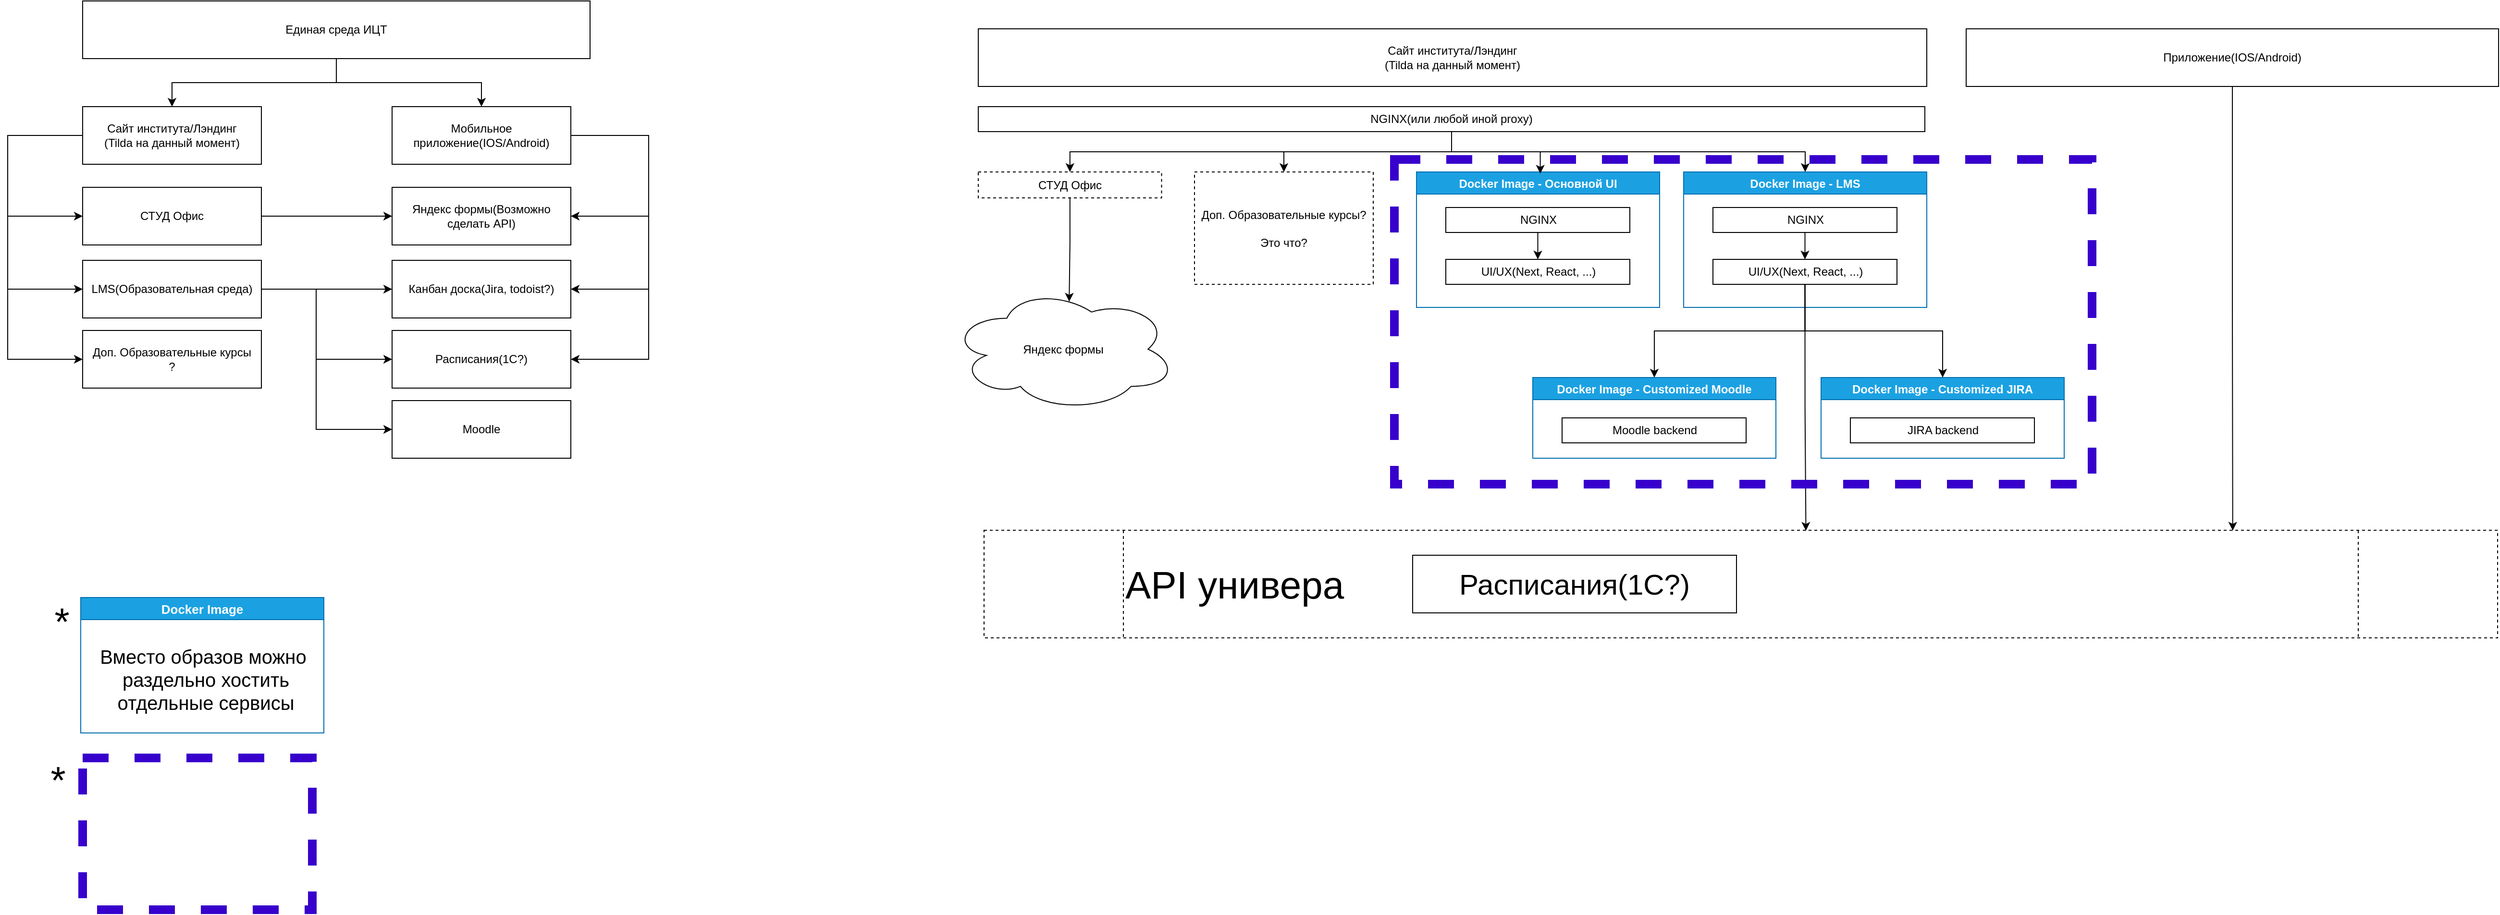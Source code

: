 <mxfile version="20.4.1" type="github">
  <diagram id="C5RBs43oDa-KdzZeNtuy" name="Page-1">
    <mxGraphModel dx="2993" dy="1595" grid="0" gridSize="10" guides="1" tooltips="1" connect="1" arrows="1" fold="1" page="1" pageScale="1" pageWidth="4681" pageHeight="3300" math="0" shadow="0">
      <root>
        <mxCell id="WIyWlLk6GJQsqaUBKTNV-0" />
        <mxCell id="WIyWlLk6GJQsqaUBKTNV-1" parent="WIyWlLk6GJQsqaUBKTNV-0" />
        <mxCell id="wG_yYaYY8hXV5M6jzsUb-19" style="edgeStyle=orthogonalEdgeStyle;rounded=0;orthogonalLoop=1;jettySize=auto;html=1;exitX=0;exitY=0.5;exitDx=0;exitDy=0;entryX=0;entryY=0.5;entryDx=0;entryDy=0;" edge="1" parent="WIyWlLk6GJQsqaUBKTNV-1" source="wG_yYaYY8hXV5M6jzsUb-1" target="wG_yYaYY8hXV5M6jzsUb-4">
          <mxGeometry relative="1" as="geometry">
            <Array as="points">
              <mxPoint x="223" y="322" />
              <mxPoint x="223" y="406" />
            </Array>
          </mxGeometry>
        </mxCell>
        <mxCell id="wG_yYaYY8hXV5M6jzsUb-20" style="edgeStyle=orthogonalEdgeStyle;rounded=0;orthogonalLoop=1;jettySize=auto;html=1;exitX=0;exitY=0.5;exitDx=0;exitDy=0;entryX=0;entryY=0.5;entryDx=0;entryDy=0;" edge="1" parent="WIyWlLk6GJQsqaUBKTNV-1" source="wG_yYaYY8hXV5M6jzsUb-1" target="wG_yYaYY8hXV5M6jzsUb-2">
          <mxGeometry relative="1" as="geometry">
            <Array as="points">
              <mxPoint x="223" y="322" />
              <mxPoint x="223" y="482" />
            </Array>
          </mxGeometry>
        </mxCell>
        <mxCell id="wG_yYaYY8hXV5M6jzsUb-21" style="edgeStyle=orthogonalEdgeStyle;rounded=0;orthogonalLoop=1;jettySize=auto;html=1;exitX=0;exitY=0.5;exitDx=0;exitDy=0;entryX=0;entryY=0.5;entryDx=0;entryDy=0;" edge="1" parent="WIyWlLk6GJQsqaUBKTNV-1" source="wG_yYaYY8hXV5M6jzsUb-1" target="wG_yYaYY8hXV5M6jzsUb-6">
          <mxGeometry relative="1" as="geometry">
            <Array as="points">
              <mxPoint x="223" y="322" />
              <mxPoint x="223" y="555" />
            </Array>
          </mxGeometry>
        </mxCell>
        <mxCell id="wG_yYaYY8hXV5M6jzsUb-1" value="Сайт института/Лэндинг&lt;br&gt;(Tilda на данный момент)" style="rounded=0;whiteSpace=wrap;html=1;" vertex="1" parent="WIyWlLk6GJQsqaUBKTNV-1">
          <mxGeometry x="301" y="292" width="186" height="60" as="geometry" />
        </mxCell>
        <mxCell id="wG_yYaYY8hXV5M6jzsUb-26" style="edgeStyle=orthogonalEdgeStyle;rounded=0;orthogonalLoop=1;jettySize=auto;html=1;exitX=1;exitY=0.5;exitDx=0;exitDy=0;entryX=0;entryY=0.5;entryDx=0;entryDy=0;" edge="1" parent="WIyWlLk6GJQsqaUBKTNV-1" source="wG_yYaYY8hXV5M6jzsUb-2" target="wG_yYaYY8hXV5M6jzsUb-3">
          <mxGeometry relative="1" as="geometry" />
        </mxCell>
        <mxCell id="wG_yYaYY8hXV5M6jzsUb-29" style="edgeStyle=orthogonalEdgeStyle;rounded=0;orthogonalLoop=1;jettySize=auto;html=1;exitX=1;exitY=0.5;exitDx=0;exitDy=0;entryX=0;entryY=0.5;entryDx=0;entryDy=0;" edge="1" parent="WIyWlLk6GJQsqaUBKTNV-1" source="wG_yYaYY8hXV5M6jzsUb-2" target="wG_yYaYY8hXV5M6jzsUb-27">
          <mxGeometry relative="1" as="geometry">
            <Array as="points">
              <mxPoint x="544" y="482" />
              <mxPoint x="544" y="628" />
            </Array>
          </mxGeometry>
        </mxCell>
        <mxCell id="wG_yYaYY8hXV5M6jzsUb-30" style="edgeStyle=orthogonalEdgeStyle;rounded=0;orthogonalLoop=1;jettySize=auto;html=1;exitX=1;exitY=0.5;exitDx=0;exitDy=0;entryX=0;entryY=0.5;entryDx=0;entryDy=0;" edge="1" parent="WIyWlLk6GJQsqaUBKTNV-1" source="wG_yYaYY8hXV5M6jzsUb-2" target="wG_yYaYY8hXV5M6jzsUb-8">
          <mxGeometry relative="1" as="geometry">
            <Array as="points">
              <mxPoint x="544" y="482" />
              <mxPoint x="544" y="555" />
            </Array>
          </mxGeometry>
        </mxCell>
        <mxCell id="wG_yYaYY8hXV5M6jzsUb-2" value="LMS(Образовательная среда)" style="rounded=0;whiteSpace=wrap;html=1;" vertex="1" parent="WIyWlLk6GJQsqaUBKTNV-1">
          <mxGeometry x="301" y="452" width="186" height="60" as="geometry" />
        </mxCell>
        <mxCell id="wG_yYaYY8hXV5M6jzsUb-3" value="&lt;div&gt;Канбан доска(Jira, todoist?)&lt;/div&gt;" style="rounded=0;whiteSpace=wrap;html=1;" vertex="1" parent="WIyWlLk6GJQsqaUBKTNV-1">
          <mxGeometry x="623" y="452" width="186" height="60" as="geometry" />
        </mxCell>
        <mxCell id="wG_yYaYY8hXV5M6jzsUb-22" style="edgeStyle=orthogonalEdgeStyle;rounded=0;orthogonalLoop=1;jettySize=auto;html=1;exitX=1;exitY=0.5;exitDx=0;exitDy=0;" edge="1" parent="WIyWlLk6GJQsqaUBKTNV-1" source="wG_yYaYY8hXV5M6jzsUb-4" target="wG_yYaYY8hXV5M6jzsUb-18">
          <mxGeometry relative="1" as="geometry" />
        </mxCell>
        <mxCell id="wG_yYaYY8hXV5M6jzsUb-4" value="СТУД Офис&lt;br&gt;" style="rounded=0;whiteSpace=wrap;html=1;" vertex="1" parent="WIyWlLk6GJQsqaUBKTNV-1">
          <mxGeometry x="301" y="376" width="186" height="60" as="geometry" />
        </mxCell>
        <mxCell id="wG_yYaYY8hXV5M6jzsUb-15" style="edgeStyle=orthogonalEdgeStyle;rounded=0;orthogonalLoop=1;jettySize=auto;html=1;exitX=0.5;exitY=1;exitDx=0;exitDy=0;entryX=0.5;entryY=0;entryDx=0;entryDy=0;" edge="1" parent="WIyWlLk6GJQsqaUBKTNV-1" source="wG_yYaYY8hXV5M6jzsUb-5" target="wG_yYaYY8hXV5M6jzsUb-1">
          <mxGeometry relative="1" as="geometry" />
        </mxCell>
        <mxCell id="wG_yYaYY8hXV5M6jzsUb-16" style="edgeStyle=orthogonalEdgeStyle;rounded=0;orthogonalLoop=1;jettySize=auto;html=1;exitX=0.5;exitY=1;exitDx=0;exitDy=0;entryX=0.5;entryY=0;entryDx=0;entryDy=0;" edge="1" parent="WIyWlLk6GJQsqaUBKTNV-1" source="wG_yYaYY8hXV5M6jzsUb-5" target="wG_yYaYY8hXV5M6jzsUb-7">
          <mxGeometry relative="1" as="geometry" />
        </mxCell>
        <mxCell id="wG_yYaYY8hXV5M6jzsUb-5" value="Единая среда ИЦТ" style="rounded=0;whiteSpace=wrap;html=1;" vertex="1" parent="WIyWlLk6GJQsqaUBKTNV-1">
          <mxGeometry x="301" y="182" width="528" height="60" as="geometry" />
        </mxCell>
        <mxCell id="wG_yYaYY8hXV5M6jzsUb-6" value="&lt;div&gt;Доп. Образовательные курсы&lt;/div&gt;&lt;div&gt;?&lt;br&gt;&lt;/div&gt;" style="rounded=0;whiteSpace=wrap;html=1;" vertex="1" parent="WIyWlLk6GJQsqaUBKTNV-1">
          <mxGeometry x="301" y="525" width="186" height="60" as="geometry" />
        </mxCell>
        <mxCell id="wG_yYaYY8hXV5M6jzsUb-23" style="edgeStyle=orthogonalEdgeStyle;rounded=0;orthogonalLoop=1;jettySize=auto;html=1;exitX=1;exitY=0.5;exitDx=0;exitDy=0;entryX=1;entryY=0.5;entryDx=0;entryDy=0;" edge="1" parent="WIyWlLk6GJQsqaUBKTNV-1" source="wG_yYaYY8hXV5M6jzsUb-7" target="wG_yYaYY8hXV5M6jzsUb-18">
          <mxGeometry relative="1" as="geometry">
            <Array as="points">
              <mxPoint x="890" y="322" />
              <mxPoint x="890" y="406" />
            </Array>
          </mxGeometry>
        </mxCell>
        <mxCell id="wG_yYaYY8hXV5M6jzsUb-24" style="edgeStyle=orthogonalEdgeStyle;rounded=0;orthogonalLoop=1;jettySize=auto;html=1;exitX=1;exitY=0.5;exitDx=0;exitDy=0;entryX=1;entryY=0.5;entryDx=0;entryDy=0;" edge="1" parent="WIyWlLk6GJQsqaUBKTNV-1" source="wG_yYaYY8hXV5M6jzsUb-7" target="wG_yYaYY8hXV5M6jzsUb-3">
          <mxGeometry relative="1" as="geometry">
            <Array as="points">
              <mxPoint x="890" y="322" />
              <mxPoint x="890" y="482" />
            </Array>
          </mxGeometry>
        </mxCell>
        <mxCell id="wG_yYaYY8hXV5M6jzsUb-25" style="edgeStyle=orthogonalEdgeStyle;rounded=0;orthogonalLoop=1;jettySize=auto;html=1;exitX=1;exitY=0.5;exitDx=0;exitDy=0;entryX=1;entryY=0.5;entryDx=0;entryDy=0;" edge="1" parent="WIyWlLk6GJQsqaUBKTNV-1" source="wG_yYaYY8hXV5M6jzsUb-7" target="wG_yYaYY8hXV5M6jzsUb-8">
          <mxGeometry relative="1" as="geometry">
            <Array as="points">
              <mxPoint x="890" y="322" />
              <mxPoint x="890" y="555" />
            </Array>
          </mxGeometry>
        </mxCell>
        <mxCell id="wG_yYaYY8hXV5M6jzsUb-7" value="Мобильное приложение(IOS/Android)" style="rounded=0;whiteSpace=wrap;html=1;" vertex="1" parent="WIyWlLk6GJQsqaUBKTNV-1">
          <mxGeometry x="623" y="292" width="186" height="60" as="geometry" />
        </mxCell>
        <mxCell id="wG_yYaYY8hXV5M6jzsUb-8" value="Расписания(1С?)" style="rounded=0;whiteSpace=wrap;html=1;" vertex="1" parent="WIyWlLk6GJQsqaUBKTNV-1">
          <mxGeometry x="623" y="525" width="186" height="60" as="geometry" />
        </mxCell>
        <mxCell id="wG_yYaYY8hXV5M6jzsUb-18" value="Яндекс формы(Возможно сделать API) " style="rounded=0;whiteSpace=wrap;html=1;" vertex="1" parent="WIyWlLk6GJQsqaUBKTNV-1">
          <mxGeometry x="623" y="376" width="186" height="60" as="geometry" />
        </mxCell>
        <mxCell id="wG_yYaYY8hXV5M6jzsUb-27" value="Moodle" style="rounded=0;whiteSpace=wrap;html=1;" vertex="1" parent="WIyWlLk6GJQsqaUBKTNV-1">
          <mxGeometry x="623" y="598" width="186" height="60" as="geometry" />
        </mxCell>
        <mxCell id="wG_yYaYY8hXV5M6jzsUb-34" value="Сайт института/Лэндинг&lt;br&gt;(Tilda на данный момент)" style="rounded=0;whiteSpace=wrap;html=1;" vertex="1" parent="WIyWlLk6GJQsqaUBKTNV-1">
          <mxGeometry x="1233" y="211" width="987" height="60" as="geometry" />
        </mxCell>
        <mxCell id="wG_yYaYY8hXV5M6jzsUb-36" value="Docker Image - Основной UI" style="swimlane;fillColor=#1ba1e2;fontColor=#ffffff;strokeColor=#006EAF;" vertex="1" parent="WIyWlLk6GJQsqaUBKTNV-1">
          <mxGeometry x="1689" y="360" width="253" height="141" as="geometry">
            <mxRectangle x="1233" y="365" width="426" height="53" as="alternateBounds" />
          </mxGeometry>
        </mxCell>
        <mxCell id="wG_yYaYY8hXV5M6jzsUb-44" style="edgeStyle=orthogonalEdgeStyle;rounded=0;orthogonalLoop=1;jettySize=auto;html=1;exitX=0.5;exitY=1;exitDx=0;exitDy=0;entryX=0.5;entryY=0;entryDx=0;entryDy=0;" edge="1" parent="wG_yYaYY8hXV5M6jzsUb-36" source="wG_yYaYY8hXV5M6jzsUb-35" target="wG_yYaYY8hXV5M6jzsUb-38">
          <mxGeometry relative="1" as="geometry" />
        </mxCell>
        <mxCell id="wG_yYaYY8hXV5M6jzsUb-35" value="NGINX" style="rounded=0;whiteSpace=wrap;html=1;" vertex="1" parent="wG_yYaYY8hXV5M6jzsUb-36">
          <mxGeometry x="30.5" y="37" width="191.5" height="26" as="geometry" />
        </mxCell>
        <mxCell id="wG_yYaYY8hXV5M6jzsUb-38" value="UI/UX(Next, React, ...)" style="rounded=0;whiteSpace=wrap;html=1;" vertex="1" parent="wG_yYaYY8hXV5M6jzsUb-36">
          <mxGeometry x="30.5" y="91" width="191.5" height="26" as="geometry" />
        </mxCell>
        <mxCell id="wG_yYaYY8hXV5M6jzsUb-41" value="Яндекс формы" style="ellipse;shape=cloud;whiteSpace=wrap;html=1;" vertex="1" parent="WIyWlLk6GJQsqaUBKTNV-1">
          <mxGeometry x="1204" y="480" width="235" height="129" as="geometry" />
        </mxCell>
        <mxCell id="wG_yYaYY8hXV5M6jzsUb-47" style="edgeStyle=orthogonalEdgeStyle;rounded=0;orthogonalLoop=1;jettySize=auto;html=1;exitX=0.5;exitY=1;exitDx=0;exitDy=0;entryX=0.5;entryY=0;entryDx=0;entryDy=0;" edge="1" parent="WIyWlLk6GJQsqaUBKTNV-1" source="wG_yYaYY8hXV5M6jzsUb-45" target="wG_yYaYY8hXV5M6jzsUb-40">
          <mxGeometry relative="1" as="geometry" />
        </mxCell>
        <mxCell id="wG_yYaYY8hXV5M6jzsUb-48" style="edgeStyle=orthogonalEdgeStyle;rounded=0;orthogonalLoop=1;jettySize=auto;html=1;exitX=0.5;exitY=1;exitDx=0;exitDy=0;entryX=0.509;entryY=0.012;entryDx=0;entryDy=0;entryPerimeter=0;" edge="1" parent="WIyWlLk6GJQsqaUBKTNV-1" source="wG_yYaYY8hXV5M6jzsUb-45" target="wG_yYaYY8hXV5M6jzsUb-36">
          <mxGeometry relative="1" as="geometry" />
        </mxCell>
        <mxCell id="wG_yYaYY8hXV5M6jzsUb-50" style="edgeStyle=orthogonalEdgeStyle;rounded=0;orthogonalLoop=1;jettySize=auto;html=1;exitX=0.5;exitY=1;exitDx=0;exitDy=0;entryX=0.5;entryY=0;entryDx=0;entryDy=0;" edge="1" parent="WIyWlLk6GJQsqaUBKTNV-1" source="wG_yYaYY8hXV5M6jzsUb-45" target="wG_yYaYY8hXV5M6jzsUb-49">
          <mxGeometry relative="1" as="geometry" />
        </mxCell>
        <mxCell id="wG_yYaYY8hXV5M6jzsUb-55" style="edgeStyle=orthogonalEdgeStyle;rounded=0;orthogonalLoop=1;jettySize=auto;html=1;exitX=0.5;exitY=1;exitDx=0;exitDy=0;entryX=0.5;entryY=0;entryDx=0;entryDy=0;" edge="1" parent="WIyWlLk6GJQsqaUBKTNV-1" source="wG_yYaYY8hXV5M6jzsUb-45" target="wG_yYaYY8hXV5M6jzsUb-51">
          <mxGeometry relative="1" as="geometry" />
        </mxCell>
        <mxCell id="wG_yYaYY8hXV5M6jzsUb-45" value="NGINX(или любой иной proxy)" style="rounded=0;whiteSpace=wrap;html=1;" vertex="1" parent="WIyWlLk6GJQsqaUBKTNV-1">
          <mxGeometry x="1233" y="292" width="985" height="26" as="geometry" />
        </mxCell>
        <mxCell id="wG_yYaYY8hXV5M6jzsUb-94" style="edgeStyle=orthogonalEdgeStyle;rounded=0;orthogonalLoop=1;jettySize=auto;html=1;exitX=0.5;exitY=1;exitDx=0;exitDy=0;entryX=0.526;entryY=0.116;entryDx=0;entryDy=0;entryPerimeter=0;fontSize=40;" edge="1" parent="WIyWlLk6GJQsqaUBKTNV-1" source="wG_yYaYY8hXV5M6jzsUb-40" target="wG_yYaYY8hXV5M6jzsUb-41">
          <mxGeometry relative="1" as="geometry" />
        </mxCell>
        <mxCell id="wG_yYaYY8hXV5M6jzsUb-40" value="СТУД Офис&lt;br&gt;" style="rounded=0;whiteSpace=wrap;html=1;dashed=1;" vertex="1" parent="WIyWlLk6GJQsqaUBKTNV-1">
          <mxGeometry x="1233" y="360" width="190.75" height="27" as="geometry" />
        </mxCell>
        <mxCell id="wG_yYaYY8hXV5M6jzsUb-49" value="&lt;div&gt;Доп. Образовательные курсы?&lt;br&gt;&lt;/div&gt;&lt;div&gt;&lt;br&gt;&lt;/div&gt;&lt;div&gt;Это что?&lt;br&gt;&lt;/div&gt;" style="rounded=0;whiteSpace=wrap;html=1;dashed=1;" vertex="1" parent="WIyWlLk6GJQsqaUBKTNV-1">
          <mxGeometry x="1458" y="360" width="186" height="117" as="geometry" />
        </mxCell>
        <mxCell id="wG_yYaYY8hXV5M6jzsUb-51" value="Docker Image - LMS" style="swimlane;fillColor=#1ba1e2;fontColor=#ffffff;strokeColor=#006EAF;" vertex="1" parent="WIyWlLk6GJQsqaUBKTNV-1">
          <mxGeometry x="1967" y="360" width="253" height="141" as="geometry">
            <mxRectangle x="1233" y="365" width="426" height="53" as="alternateBounds" />
          </mxGeometry>
        </mxCell>
        <mxCell id="wG_yYaYY8hXV5M6jzsUb-52" style="edgeStyle=orthogonalEdgeStyle;rounded=0;orthogonalLoop=1;jettySize=auto;html=1;exitX=0.5;exitY=1;exitDx=0;exitDy=0;entryX=0.5;entryY=0;entryDx=0;entryDy=0;" edge="1" parent="wG_yYaYY8hXV5M6jzsUb-51" source="wG_yYaYY8hXV5M6jzsUb-53" target="wG_yYaYY8hXV5M6jzsUb-54">
          <mxGeometry relative="1" as="geometry" />
        </mxCell>
        <mxCell id="wG_yYaYY8hXV5M6jzsUb-53" value="NGINX" style="rounded=0;whiteSpace=wrap;html=1;" vertex="1" parent="wG_yYaYY8hXV5M6jzsUb-51">
          <mxGeometry x="30.5" y="37" width="191.5" height="26" as="geometry" />
        </mxCell>
        <mxCell id="wG_yYaYY8hXV5M6jzsUb-54" value="UI/UX(Next, React, ...)" style="rounded=0;whiteSpace=wrap;html=1;" vertex="1" parent="wG_yYaYY8hXV5M6jzsUb-51">
          <mxGeometry x="30.5" y="91" width="191.5" height="26" as="geometry" />
        </mxCell>
        <mxCell id="wG_yYaYY8hXV5M6jzsUb-56" value="Docker Image - Customized Moodle" style="swimlane;fillColor=#1ba1e2;fontColor=#ffffff;strokeColor=#006EAF;" vertex="1" parent="WIyWlLk6GJQsqaUBKTNV-1">
          <mxGeometry x="1810" y="574" width="253" height="84" as="geometry">
            <mxRectangle x="1233" y="365" width="426" height="53" as="alternateBounds" />
          </mxGeometry>
        </mxCell>
        <mxCell id="wG_yYaYY8hXV5M6jzsUb-59" value="Moodle backend" style="rounded=0;whiteSpace=wrap;html=1;" vertex="1" parent="wG_yYaYY8hXV5M6jzsUb-56">
          <mxGeometry x="30.5" y="42" width="191.5" height="26" as="geometry" />
        </mxCell>
        <mxCell id="wG_yYaYY8hXV5M6jzsUb-61" value="Docker Image - Customized JIRA" style="swimlane;fillColor=#1ba1e2;fontColor=#ffffff;strokeColor=#006EAF;" vertex="1" parent="WIyWlLk6GJQsqaUBKTNV-1">
          <mxGeometry x="2110" y="574" width="253" height="84" as="geometry">
            <mxRectangle x="1233" y="365" width="426" height="53" as="alternateBounds" />
          </mxGeometry>
        </mxCell>
        <mxCell id="wG_yYaYY8hXV5M6jzsUb-62" value="JIRA backend" style="rounded=0;whiteSpace=wrap;html=1;" vertex="1" parent="wG_yYaYY8hXV5M6jzsUb-61">
          <mxGeometry x="30.5" y="42" width="191.5" height="26" as="geometry" />
        </mxCell>
        <mxCell id="wG_yYaYY8hXV5M6jzsUb-70" style="edgeStyle=orthogonalEdgeStyle;rounded=0;orthogonalLoop=1;jettySize=auto;html=1;exitX=0.5;exitY=1;exitDx=0;exitDy=0;entryX=0.5;entryY=0;entryDx=0;entryDy=0;fontSize=20;" edge="1" parent="WIyWlLk6GJQsqaUBKTNV-1" source="wG_yYaYY8hXV5M6jzsUb-54" target="wG_yYaYY8hXV5M6jzsUb-56">
          <mxGeometry relative="1" as="geometry" />
        </mxCell>
        <mxCell id="wG_yYaYY8hXV5M6jzsUb-71" style="edgeStyle=orthogonalEdgeStyle;rounded=0;orthogonalLoop=1;jettySize=auto;html=1;exitX=0.5;exitY=1;exitDx=0;exitDy=0;entryX=0.5;entryY=0;entryDx=0;entryDy=0;fontSize=20;" edge="1" parent="WIyWlLk6GJQsqaUBKTNV-1" source="wG_yYaYY8hXV5M6jzsUb-54" target="wG_yYaYY8hXV5M6jzsUb-61">
          <mxGeometry relative="1" as="geometry" />
        </mxCell>
        <mxCell id="wG_yYaYY8hXV5M6jzsUb-82" value="&lt;div align=&quot;left&quot;&gt;API универа&lt;/div&gt;" style="shape=process;whiteSpace=wrap;html=1;backgroundOutline=1;dashed=1;fontSize=40;align=left;size=0.092;" vertex="1" parent="WIyWlLk6GJQsqaUBKTNV-1">
          <mxGeometry x="1239" y="733" width="1575" height="112" as="geometry" />
        </mxCell>
        <mxCell id="wG_yYaYY8hXV5M6jzsUb-80" value="&lt;font style=&quot;font-size: 30px;&quot;&gt;Расписания(1С?)&lt;/font&gt;" style="rounded=0;whiteSpace=wrap;html=1;" vertex="1" parent="WIyWlLk6GJQsqaUBKTNV-1">
          <mxGeometry x="1685" y="759" width="337" height="60" as="geometry" />
        </mxCell>
        <mxCell id="wG_yYaYY8hXV5M6jzsUb-87" style="edgeStyle=orthogonalEdgeStyle;rounded=0;orthogonalLoop=1;jettySize=auto;html=1;exitX=0.5;exitY=1;exitDx=0;exitDy=0;entryX=0.543;entryY=0.004;entryDx=0;entryDy=0;entryPerimeter=0;fontSize=40;" edge="1" parent="WIyWlLk6GJQsqaUBKTNV-1" source="wG_yYaYY8hXV5M6jzsUb-54" target="wG_yYaYY8hXV5M6jzsUb-82">
          <mxGeometry relative="1" as="geometry" />
        </mxCell>
        <mxCell id="wG_yYaYY8hXV5M6jzsUb-88" value="" style="group" vertex="1" connectable="0" parent="WIyWlLk6GJQsqaUBKTNV-1">
          <mxGeometry x="262" y="797" width="290" height="147" as="geometry" />
        </mxCell>
        <mxCell id="wG_yYaYY8hXV5M6jzsUb-72" value="Docker Image" style="swimlane;fillColor=#1ba1e2;fontColor=#ffffff;strokeColor=#006EAF;fontSize=13;" vertex="1" parent="wG_yYaYY8hXV5M6jzsUb-88">
          <mxGeometry x="37" y="6" width="253" height="141" as="geometry">
            <mxRectangle x="1233" y="365" width="426" height="53" as="alternateBounds" />
          </mxGeometry>
        </mxCell>
        <mxCell id="wG_yYaYY8hXV5M6jzsUb-76" value="&lt;div&gt;Вместо образов можно&lt;/div&gt;&lt;div&gt;&amp;nbsp;раздельно хостить&lt;/div&gt;&lt;div&gt;&amp;nbsp;отдельные сервисы&lt;/div&gt;" style="text;html=1;align=center;verticalAlign=middle;resizable=0;points=[];autosize=1;strokeColor=none;fillColor=none;fontSize=20;" vertex="1" parent="wG_yYaYY8hXV5M6jzsUb-72">
          <mxGeometry x="10" y="43" width="233" height="84" as="geometry" />
        </mxCell>
        <mxCell id="wG_yYaYY8hXV5M6jzsUb-78" value="&lt;font style=&quot;font-size: 40px;&quot;&gt;*&lt;/font&gt;" style="text;html=1;align=center;verticalAlign=middle;resizable=0;points=[];autosize=1;strokeColor=none;fillColor=none;fontSize=20;" vertex="1" parent="wG_yYaYY8hXV5M6jzsUb-88">
          <mxGeometry width="34" height="60" as="geometry" />
        </mxCell>
        <mxCell id="wG_yYaYY8hXV5M6jzsUb-90" value="" style="rounded=0;whiteSpace=wrap;html=1;dashed=1;fontSize=40;fillColor=none;fontColor=#ffffff;strokeColor=#3700CC;strokeWidth=9;" vertex="1" parent="WIyWlLk6GJQsqaUBKTNV-1">
          <mxGeometry x="1666" y="347" width="726" height="338" as="geometry" />
        </mxCell>
        <mxCell id="wG_yYaYY8hXV5M6jzsUb-92" style="edgeStyle=orthogonalEdgeStyle;rounded=0;orthogonalLoop=1;jettySize=auto;html=1;exitX=0.5;exitY=1;exitDx=0;exitDy=0;entryX=0.825;entryY=0.003;entryDx=0;entryDy=0;entryPerimeter=0;fontSize=40;" edge="1" parent="WIyWlLk6GJQsqaUBKTNV-1" source="wG_yYaYY8hXV5M6jzsUb-91" target="wG_yYaYY8hXV5M6jzsUb-82">
          <mxGeometry relative="1" as="geometry" />
        </mxCell>
        <mxCell id="wG_yYaYY8hXV5M6jzsUb-91" value="Приложение(IOS/Android)" style="rounded=0;whiteSpace=wrap;html=1;" vertex="1" parent="WIyWlLk6GJQsqaUBKTNV-1">
          <mxGeometry x="2261" y="211" width="554" height="60" as="geometry" />
        </mxCell>
        <mxCell id="wG_yYaYY8hXV5M6jzsUb-95" value="&lt;font style=&quot;font-size: 20px;&quot;&gt;Единая докерная сеть(опционально)&lt;/font&gt;" style="rounded=0;whiteSpace=wrap;html=1;dashed=1;fontSize=40;fillColor=none;fontColor=#ffffff;strokeColor=#3700CC;strokeWidth=9;" vertex="1" parent="WIyWlLk6GJQsqaUBKTNV-1">
          <mxGeometry x="301" y="970" width="239" height="158" as="geometry" />
        </mxCell>
        <mxCell id="wG_yYaYY8hXV5M6jzsUb-96" value="&lt;font style=&quot;font-size: 40px;&quot;&gt;*&lt;/font&gt;" style="text;html=1;align=center;verticalAlign=middle;resizable=0;points=[];autosize=1;strokeColor=none;fillColor=none;fontSize=20;" vertex="1" parent="WIyWlLk6GJQsqaUBKTNV-1">
          <mxGeometry x="258" y="962" width="34" height="60" as="geometry" />
        </mxCell>
      </root>
    </mxGraphModel>
  </diagram>
</mxfile>
